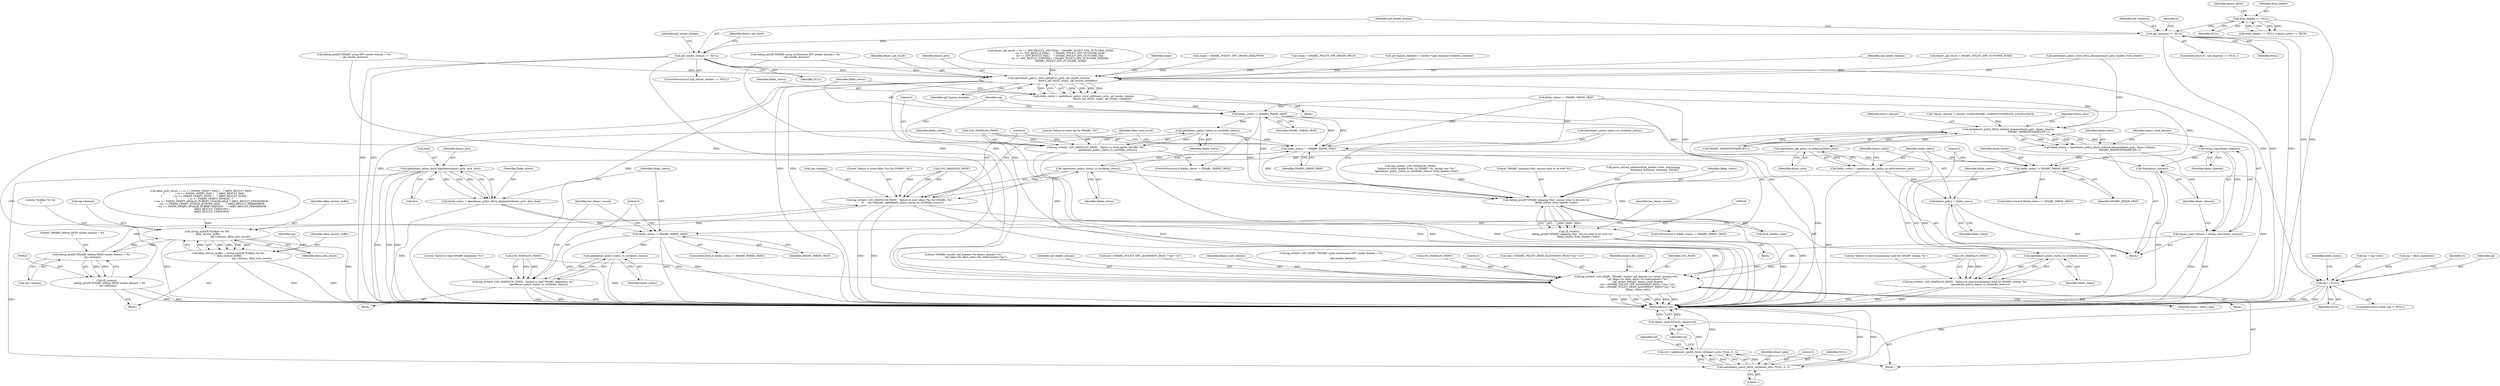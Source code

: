 digraph "0_exim_5b7a7c051c9ab9ee7c924a611f90ef2be03e0ad0@API" {
"1000242" [label="(Call,spf_sender_domain == NULL)"];
"1000237" [label="(Call,spf_response == NULL)"];
"1000149" [label="(Call,from_header == NULL)"];
"1000362" [label="(Call,opendmarc_policy_store_spf(dmarc_pctx, spf_sender_domain,\n                                                dmarc_spf_result, origin, spf_human_readable))"];
"1000360" [label="(Call,libdm_status = opendmarc_policy_store_spf(dmarc_pctx, spf_sender_domain,\n                                                dmarc_spf_result, origin, spf_human_readable))"];
"1000369" [label="(Call,libdm_status != DMARC_PARSE_OKAY)"];
"1000378" [label="(Call,opendmarc_policy_status_to_str(libdm_status))"];
"1000372" [label="(Call,log_write(0, LOG_MAIN|LOG_PANIC, \"failure to store spf for DMARC: %s\",\n                             opendmarc_policy_status_to_str(libdm_status)))"];
"1000429" [label="(Call,libdm_status != DMARC_PARSE_OKAY)"];
"1000441" [label="(Call,opendmarc_policy_status_to_str(libdm_status))"];
"1000432" [label="(Call,log_write(0, LOG_MAIN|LOG_PANIC, \"failure to store dkim (%s) for DMARC: %s\",\n        \t\t     sig->domain, opendmarc_policy_status_to_str(libdm_status)))"];
"1000483" [label="(Call,string_sprintf(\"%sdkim %s %d\n\", dkim_history_buffer,\n                                                             sig->domain, dkim_ares_result))"];
"1000423" [label="(Call,debug_printf(\"DMARC adding DKIM sender domain = %s\n\", sig->domain))"];
"1000421" [label="(Call,(D_receive)\n        debug_printf(\"DMARC adding DKIM sender domain = %s\n\", sig->domain))"];
"1000481" [label="(Call,dkim_history_buffer = string_sprintf(\"%sdkim %s %d\n\", dkim_history_buffer,\n                                                             sig->domain, dkim_ares_result))"];
"1000529" [label="(Call,debug_printf(\"DMARC skipping (%d), unsure what to do with %s\",\n                        libdm_status, from_header->text))"];
"1000527" [label="(Call,(D_receive)\n          debug_printf(\"DMARC skipping (%d), unsure what to do with %s\",\n                        libdm_status, from_header->text))"];
"1000563" [label="(Call,libdm_status != DMARC_PARSE_OKAY)"];
"1000573" [label="(Call,opendmarc_policy_status_to_str(libdm_status))"];
"1000567" [label="(Call,log_write(0, LOG_MAIN|LOG_PANIC, \"failure to read domainname used for DMARC lookup: %s\",\n                                       opendmarc_policy_status_to_str(libdm_status)))"];
"1000650" [label="(Call,libdm_status != DMARC_PARSE_OKAY)"];
"1000660" [label="(Call,opendmarc_policy_status_to_str(libdm_status))"];
"1000654" [label="(Call,log_write(0, LOG_MAIN|LOG_PANIC, \"failure to read DMARC alignment: %s\",\n                                       opendmarc_policy_status_to_str(libdm_status)))"];
"1000550" [label="(Call,opendmarc_policy_fetch_utilized_domain(dmarc_pctx, dmarc_domain,\n        \t                                          DMARC_MAXHOSTNAMELEN-1))"];
"1000548" [label="(Call,libdm_status = opendmarc_policy_fetch_utilized_domain(dmarc_pctx, dmarc_domain,\n        \t                                          DMARC_MAXHOSTNAMELEN-1))"];
"1000558" [label="(Call,string_copy(dmarc_domain))"];
"1000556" [label="(Call,dmarc_used_domain = string_copy(dmarc_domain))"];
"1000667" [label="(Call,log_write(0, LOG_MAIN, \"DMARC results: spf_domain=%s dmarc_domain=%s \"\n                             \"spf_align=%s dkim_align=%s enforcement='%s'\",\n                             spf_sender_domain, dmarc_used_domain,\n                             (sa==DMARC_POLICY_SPF_ALIGNMENT_PASS) ?\"yes\":\"no\",\n                             (da==DMARC_POLICY_DKIM_ALIGNMENT_PASS)?\"yes\":\"no\",\n                             dmarc_status_text))"];
"1000560" [label="(Call,free(dmarc_domain))"];
"1000577" [label="(Call,opendmarc_get_policy_to_enforce(dmarc_pctx))"];
"1000575" [label="(Call,libdm_status = opendmarc_get_policy_to_enforce(dmarc_pctx))"];
"1000579" [label="(Call,dmarc_policy = libdm_status)"];
"1000643" [label="(Call,opendmarc_policy_fetch_alignment(dmarc_pctx, &da, &sa))"];
"1000641" [label="(Call,libdm_status = opendmarc_policy_fetch_alignment(dmarc_pctx, &da, &sa))"];
"1000691" [label="(Call,opendmarc_policy_fetch_ruf(dmarc_pctx, NULL, 0, 1))"];
"1000689" [label="(Call,ruf = opendmarc_policy_fetch_ruf(dmarc_pctx, NULL, 0, 1))"];
"1000696" [label="(Call,dmarc_send_forensic_report(ruf))"];
"1000385" [label="(Call,sig != NULL)"];
"1000670" [label="(Literal,\"DMARC results: spf_domain=%s dmarc_domain=%s \"\n                             \"spf_align=%s dkim_align=%s enforcement='%s'\")"];
"1000430" [label="(Identifier,libdm_status)"];
"1000431" [label="(Identifier,DMARC_PARSE_OKAY)"];
"1000496" [label="(Identifier,libdm_status)"];
"1000651" [label="(Identifier,libdm_status)"];
"1000695" [label="(Literal,1)"];
"1000437" [label="(Literal,\"failure to store dkim (%s) for DMARC: %s\")"];
"1000433" [label="(Literal,0)"];
"1000428" [label="(ControlStructure,if (libdm_status != DMARC_PARSE_OKAY))"];
"1000377" [label="(Literal,\"failure to store spf for DMARC: %s\")"];
"1000365" [label="(Identifier,dmarc_spf_result)"];
"1000497" [label="(Block,)"];
"1000690" [label="(Identifier,ruf)"];
"1000222" [label="(Call,log_write(0, LOG_MAIN|LOG_PANIC,\n                \"failure to store header From: in DMARC: %s, header was '%s'\",\n                opendmarc_policy_status_to_str(libdm_status), from_header->text))"];
"1000425" [label="(Call,sig->domain)"];
"1000642" [label="(Identifier,libdm_status)"];
"1000372" [label="(Call,log_write(0, LOG_MAIN|LOG_PANIC, \"failure to store spf for DMARC: %s\",\n                             opendmarc_policy_status_to_str(libdm_status)))"];
"1000557" [label="(Identifier,dmarc_used_domain)"];
"1000242" [label="(Call,spf_sender_domain == NULL)"];
"1000149" [label="(Call,from_header == NULL)"];
"1000643" [label="(Call,opendmarc_policy_fetch_alignment(dmarc_pctx, &da, &sa))"];
"1000659" [label="(Literal,\"failure to read DMARC alignment: %s\")"];
"1000482" [label="(Identifier,dkim_history_buffer)"];
"1000387" [label="(Identifier,NULL)"];
"1000214" [label="(Call,opendmarc_policy_store_from_domain(dmarc_pctx, header_from_sender))"];
"1000238" [label="(Identifier,spf_response)"];
"1000647" [label="(Call,&sa)"];
"1000579" [label="(Call,dmarc_policy = libdm_status)"];
"1000421" [label="(Call,(D_receive)\n        debug_printf(\"DMARC adding DKIM sender domain = %s\n\", sig->domain))"];
"1000378" [label="(Call,opendmarc_policy_status_to_str(libdm_status))"];
"1000575" [label="(Call,libdm_status = opendmarc_get_policy_to_enforce(dmarc_pctx))"];
"1000692" [label="(Identifier,dmarc_pctx)"];
"1000530" [label="(Literal,\"DMARC skipping (%d), unsure what to do with %s\")"];
"1000650" [label="(Call,libdm_status != DMARC_PARSE_OKAY)"];
"1000186" [label="(Call,parse_extract_address(from_header->text, &errormsg,\n                              &dummy, &dummy, &domain, FALSE))"];
"1000367" [label="(Identifier,spf_human_readable)"];
"1000119" [label="(Block,)"];
"1000581" [label="(Identifier,libdm_status)"];
"1000694" [label="(Literal,0)"];
"1000483" [label="(Call,string_sprintf(\"%sdkim %s %d\n\", dkim_history_buffer,\n                                                             sig->domain, dkim_ares_result))"];
"1000490" [label="(Call,sig = sig->next)"];
"1000481" [label="(Call,dkim_history_buffer = string_sprintf(\"%sdkim %s %d\n\", dkim_history_buffer,\n                                                             sig->domain, dkim_ares_result))"];
"1000484" [label="(Literal,\"%sdkim %s %d\n\")"];
"1000671" [label="(Identifier,spf_sender_domain)"];
"1000363" [label="(Identifier,dmarc_pctx)"];
"1000654" [label="(Call,log_write(0, LOG_MAIN|LOG_PANIC, \"failure to read DMARC alignment: %s\",\n                                       opendmarc_policy_status_to_str(libdm_status)))"];
"1000384" [label="(ControlStructure,while (sig != NULL))"];
"1000661" [label="(Identifier,libdm_status)"];
"1000577" [label="(Call,opendmarc_get_policy_to_enforce(dmarc_pctx))"];
"1000565" [label="(Identifier,DMARC_PARSE_OKAY)"];
"1000349" [label="(Call,debug_printf(\"DMARC using SPF sender domain = %s\n\", spf_sender_domain))"];
"1000697" [label="(Identifier,ruf)"];
"1000673" [label="(Call,(sa==DMARC_POLICY_SPF_ALIGNMENT_PASS) ?\"yes\":\"no\")"];
"1000644" [label="(Identifier,dmarc_pctx)"];
"1000563" [label="(Call,libdm_status != DMARC_PARSE_OKAY)"];
"1000236" [label="(ControlStructure,if ( spf_response == NULL ))"];
"1000388" [label="(Block,)"];
"1000564" [label="(Identifier,libdm_status)"];
"1000664" [label="(Identifier,has_dmarc_record)"];
"1000272" [label="(Identifier,sr)"];
"1000698" [label="(MethodReturn,int)"];
"1000442" [label="(Identifier,libdm_status)"];
"1000360" [label="(Call,libdm_status = opendmarc_policy_store_spf(dmarc_pctx, spf_sender_domain,\n                                                dmarc_spf_result, origin, spf_human_readable))"];
"1000689" [label="(Call,ruf = opendmarc_policy_fetch_ruf(dmarc_pctx, NULL, 0, 1))"];
"1000370" [label="(Identifier,libdm_status)"];
"1000653" [label="(Block,)"];
"1000486" [label="(Call,sig->domain)"];
"1000148" [label="(Call,from_header == NULL || dmarc_abort == TRUE)"];
"1000381" [label="(Identifier,sig)"];
"1000256" [label="(Call,debug_printf(\"DMARC using synthesized SPF sender domain = %s\n\", spf_sender_domain))"];
"1000443" [label="(Call,dkim_ares_result = ( vs == PDKIM_VERIFY_PASS )    ? ARES_RESULT_PASS :\n        \t              ( vs == PDKIM_VERIFY_FAIL )    ? ARES_RESULT_FAIL :\n        \t              ( vs == PDKIM_VERIFY_NONE )    ? ARES_RESULT_NONE :\n        \t              ( vs == PDKIM_VERIFY_INVALID ) ?\n                           ( ves == PDKIM_VERIFY_INVALID_PUBKEY_UNAVAILABLE ? ARES_RESULT_PERMERROR :\n                             ves == PDKIM_VERIFY_INVALID_BUFFER_SIZE        ? ARES_RESULT_PERMERROR :\n                             ves == PDKIM_VERIFY_INVALID_PUBKEY_PARSING     ? ARES_RESULT_PERMERROR :\n                             ARES_RESULT_UNKNOWN ) :\n                          ARES_RESULT_UNKNOWN)"];
"1000672" [label="(Identifier,dmarc_used_domain)"];
"1000424" [label="(Literal,\"DMARC adding DKIM sender domain = %s\n\")"];
"1000385" [label="(Call,sig != NULL)"];
"1000552" [label="(Identifier,dmarc_domain)"];
"1000693" [label="(Identifier,NULL)"];
"1000368" [label="(ControlStructure,if (libdm_status != DMARC_PARSE_OKAY))"];
"1000429" [label="(Call,libdm_status != DMARC_PARSE_OKAY)"];
"1000641" [label="(Call,libdm_status = opendmarc_policy_fetch_alignment(dmarc_pctx, &da, &sa))"];
"1000249" [label="(Call,log_write(0, LOG_MAIN, \"DMARC using synthesized SPF sender domain = %s\n\",\n                               spf_sender_domain))"];
"1000691" [label="(Call,opendmarc_policy_fetch_ruf(dmarc_pctx, NULL, 0, 1))"];
"1000239" [label="(Identifier,NULL)"];
"1000361" [label="(Identifier,libdm_status)"];
"1000218" [label="(Call,libdm_status != DMARC_PARSE_OKAY)"];
"1000652" [label="(Identifier,DMARC_PARSE_OKAY)"];
"1000276" [label="(Call,dmarc_spf_result = (sr == SPF_RESULT_NEUTRAL)  ? DMARC_POLICY_SPF_OUTCOME_NONE :\n                         (sr == SPF_RESULT_PASS)     ? DMARC_POLICY_SPF_OUTCOME_PASS :\n                         (sr == SPF_RESULT_FAIL)     ? DMARC_POLICY_SPF_OUTCOME_FAIL :\n                         (sr == SPF_RESULT_SOFTFAIL) ? DMARC_POLICY_SPF_OUTCOME_TMPFAIL :\n                         DMARC_POLICY_SPF_OUTCOME_NONE)"];
"1000572" [label="(Literal,\"failure to read domainname used for DMARC lookup: %s\")"];
"1000151" [label="(Identifier,NULL)"];
"1000685" [label="(Identifier,dmarc_status_text)"];
"1000667" [label="(Call,log_write(0, LOG_MAIN, \"DMARC results: spf_domain=%s dmarc_domain=%s \"\n                             \"spf_align=%s dkim_align=%s enforcement='%s'\",\n                             spf_sender_domain, dmarc_used_domain,\n                             (sa==DMARC_POLICY_SPF_ALIGNMENT_PASS) ?\"yes\":\"no\",\n                             (da==DMARC_POLICY_DKIM_ALIGNMENT_PASS)?\"yes\":\"no\",\n                             dmarc_status_text))"];
"1000260" [label="(Identifier,dmarc_spf_result)"];
"1000244" [label="(Identifier,NULL)"];
"1000432" [label="(Call,log_write(0, LOG_MAIN|LOG_PANIC, \"failure to store dkim (%s) for DMARC: %s\",\n        \t\t     sig->domain, opendmarc_policy_status_to_str(libdm_status)))"];
"1000241" [label="(ControlStructure,if (spf_sender_domain == NULL))"];
"1000527" [label="(Call,(D_receive)\n          debug_printf(\"DMARC skipping (%d), unsure what to do with %s\",\n                        libdm_status, from_header->text))"];
"1000153" [label="(Identifier,dmarc_abort)"];
"1000366" [label="(Identifier,origin)"];
"1000569" [label="(Call,LOG_MAIN|LOG_PANIC)"];
"1000337" [label="(Call,origin = DMARC_POLICY_SPF_ORIGIN_MAILFROM)"];
"1000549" [label="(Identifier,libdm_status)"];
"1000567" [label="(Call,log_write(0, LOG_MAIN|LOG_PANIC, \"failure to read domainname used for DMARC lookup: %s\",\n                                       opendmarc_policy_status_to_str(libdm_status)))"];
"1000362" [label="(Call,opendmarc_policy_store_spf(dmarc_pctx, spf_sender_domain,\n                                                dmarc_spf_result, origin, spf_human_readable))"];
"1000380" [label="(Call,sig = dkim_signatures)"];
"1000560" [label="(Call,free(dmarc_domain))"];
"1000265" [label="(Call,origin = DMARC_POLICY_SPF_ORIGIN_HELO)"];
"1000550" [label="(Call,opendmarc_policy_fetch_utilized_domain(dmarc_pctx, dmarc_domain,\n        \t                                          DMARC_MAXHOSTNAMELEN-1))"];
"1000369" [label="(Call,libdm_status != DMARC_PARSE_OKAY)"];
"1000645" [label="(Call,&da)"];
"1000444" [label="(Identifier,dkim_ares_result)"];
"1000540" [label="(Call,*dmarc_domain = (uschar *)calloc(DMARC_MAXHOSTNAMELEN, sizeof(uschar)))"];
"1000379" [label="(Identifier,libdm_status)"];
"1000666" [label="(Block,)"];
"1000371" [label="(Identifier,DMARC_PARSE_OKAY)"];
"1000655" [label="(Literal,0)"];
"1000150" [label="(Identifier,from_header)"];
"1000489" [label="(Identifier,dkim_ares_result)"];
"1000373" [label="(Literal,0)"];
"1000224" [label="(Call,LOG_MAIN|LOG_PANIC)"];
"1000531" [label="(Identifier,libdm_status)"];
"1000576" [label="(Identifier,libdm_status)"];
"1000532" [label="(Call,from_header->text)"];
"1000574" [label="(Identifier,libdm_status)"];
"1000374" [label="(Call,LOG_MAIN|LOG_PANIC)"];
"1000561" [label="(Identifier,dmarc_domain)"];
"1000359" [label="(Block,)"];
"1000247" [label="(Identifier,spf_sender_domain)"];
"1000553" [label="(Call,DMARC_MAXHOSTNAMELEN-1)"];
"1000340" [label="(Call,spf_human_readable = (uschar *)spf_response->header_comment)"];
"1000491" [label="(Identifier,sig)"];
"1000578" [label="(Identifier,dmarc_pctx)"];
"1000580" [label="(Identifier,dmarc_policy)"];
"1000668" [label="(Literal,0)"];
"1000423" [label="(Call,debug_printf(\"DMARC adding DKIM sender domain = %s\n\", sig->domain))"];
"1000679" [label="(Call,(da==DMARC_POLICY_DKIM_ALIGNMENT_PASS)?\"yes\":\"no\")"];
"1000551" [label="(Identifier,dmarc_pctx)"];
"1000548" [label="(Call,libdm_status = opendmarc_policy_fetch_utilized_domain(dmarc_pctx, dmarc_domain,\n        \t                                          DMARC_MAXHOSTNAMELEN-1))"];
"1000656" [label="(Call,LOG_MAIN|LOG_PANIC)"];
"1000687" [label="(Identifier,history_file_status)"];
"1000649" [label="(ControlStructure,if (libdm_status != DMARC_PARSE_OKAY))"];
"1000438" [label="(Call,sig->domain)"];
"1000394" [label="(Identifier,vs)"];
"1000364" [label="(Identifier,spf_sender_domain)"];
"1000556" [label="(Call,dmarc_used_domain = string_copy(dmarc_domain))"];
"1000228" [label="(Call,opendmarc_policy_status_to_str(libdm_status))"];
"1000558" [label="(Call,string_copy(dmarc_domain))"];
"1000583" [label="(Identifier,libdm_status)"];
"1000386" [label="(Identifier,sig)"];
"1000434" [label="(Call,LOG_MAIN|LOG_PANIC)"];
"1000237" [label="(Call,spf_response == NULL)"];
"1000259" [label="(Call,dmarc_spf_result = DMARC_POLICY_SPF_OUTCOME_NONE)"];
"1000562" [label="(ControlStructure,if (libdm_status != DMARC_PARSE_OKAY))"];
"1000529" [label="(Call,debug_printf(\"DMARC skipping (%d), unsure what to do with %s\",\n                        libdm_status, from_header->text))"];
"1000568" [label="(Literal,0)"];
"1000573" [label="(Call,opendmarc_policy_status_to_str(libdm_status))"];
"1000669" [label="(Identifier,LOG_MAIN)"];
"1000441" [label="(Call,opendmarc_policy_status_to_str(libdm_status))"];
"1000536" [label="(Identifier,has_dmarc_record)"];
"1000566" [label="(Block,)"];
"1000485" [label="(Identifier,dkim_history_buffer)"];
"1000696" [label="(Call,dmarc_send_forensic_report(ruf))"];
"1000559" [label="(Identifier,dmarc_domain)"];
"1000243" [label="(Identifier,spf_sender_domain)"];
"1000660" [label="(Call,opendmarc_policy_status_to_str(libdm_status))"];
"1000242" -> "1000241"  [label="AST: "];
"1000242" -> "1000244"  [label="CFG: "];
"1000243" -> "1000242"  [label="AST: "];
"1000244" -> "1000242"  [label="AST: "];
"1000247" -> "1000242"  [label="CFG: "];
"1000260" -> "1000242"  [label="CFG: "];
"1000242" -> "1000698"  [label="DDG: "];
"1000242" -> "1000698"  [label="DDG: "];
"1000237" -> "1000242"  [label="DDG: "];
"1000242" -> "1000362"  [label="DDG: "];
"1000242" -> "1000385"  [label="DDG: "];
"1000242" -> "1000667"  [label="DDG: "];
"1000237" -> "1000236"  [label="AST: "];
"1000237" -> "1000239"  [label="CFG: "];
"1000238" -> "1000237"  [label="AST: "];
"1000239" -> "1000237"  [label="AST: "];
"1000243" -> "1000237"  [label="CFG: "];
"1000272" -> "1000237"  [label="CFG: "];
"1000237" -> "1000698"  [label="DDG: "];
"1000237" -> "1000698"  [label="DDG: "];
"1000149" -> "1000237"  [label="DDG: "];
"1000237" -> "1000385"  [label="DDG: "];
"1000149" -> "1000148"  [label="AST: "];
"1000149" -> "1000151"  [label="CFG: "];
"1000150" -> "1000149"  [label="AST: "];
"1000151" -> "1000149"  [label="AST: "];
"1000153" -> "1000149"  [label="CFG: "];
"1000148" -> "1000149"  [label="CFG: "];
"1000149" -> "1000698"  [label="DDG: "];
"1000149" -> "1000148"  [label="DDG: "];
"1000149" -> "1000148"  [label="DDG: "];
"1000362" -> "1000360"  [label="AST: "];
"1000362" -> "1000367"  [label="CFG: "];
"1000363" -> "1000362"  [label="AST: "];
"1000364" -> "1000362"  [label="AST: "];
"1000365" -> "1000362"  [label="AST: "];
"1000366" -> "1000362"  [label="AST: "];
"1000367" -> "1000362"  [label="AST: "];
"1000360" -> "1000362"  [label="CFG: "];
"1000362" -> "1000698"  [label="DDG: "];
"1000362" -> "1000698"  [label="DDG: "];
"1000362" -> "1000698"  [label="DDG: "];
"1000362" -> "1000698"  [label="DDG: "];
"1000362" -> "1000360"  [label="DDG: "];
"1000362" -> "1000360"  [label="DDG: "];
"1000362" -> "1000360"  [label="DDG: "];
"1000362" -> "1000360"  [label="DDG: "];
"1000362" -> "1000360"  [label="DDG: "];
"1000214" -> "1000362"  [label="DDG: "];
"1000349" -> "1000362"  [label="DDG: "];
"1000256" -> "1000362"  [label="DDG: "];
"1000259" -> "1000362"  [label="DDG: "];
"1000276" -> "1000362"  [label="DDG: "];
"1000337" -> "1000362"  [label="DDG: "];
"1000265" -> "1000362"  [label="DDG: "];
"1000340" -> "1000362"  [label="DDG: "];
"1000362" -> "1000550"  [label="DDG: "];
"1000362" -> "1000667"  [label="DDG: "];
"1000360" -> "1000359"  [label="AST: "];
"1000361" -> "1000360"  [label="AST: "];
"1000370" -> "1000360"  [label="CFG: "];
"1000360" -> "1000698"  [label="DDG: "];
"1000360" -> "1000369"  [label="DDG: "];
"1000369" -> "1000368"  [label="AST: "];
"1000369" -> "1000371"  [label="CFG: "];
"1000370" -> "1000369"  [label="AST: "];
"1000371" -> "1000369"  [label="AST: "];
"1000373" -> "1000369"  [label="CFG: "];
"1000381" -> "1000369"  [label="CFG: "];
"1000218" -> "1000369"  [label="DDG: "];
"1000369" -> "1000378"  [label="DDG: "];
"1000369" -> "1000429"  [label="DDG: "];
"1000369" -> "1000429"  [label="DDG: "];
"1000369" -> "1000529"  [label="DDG: "];
"1000369" -> "1000563"  [label="DDG: "];
"1000378" -> "1000372"  [label="AST: "];
"1000378" -> "1000379"  [label="CFG: "];
"1000379" -> "1000378"  [label="AST: "];
"1000372" -> "1000378"  [label="CFG: "];
"1000378" -> "1000372"  [label="DDG: "];
"1000378" -> "1000429"  [label="DDG: "];
"1000378" -> "1000529"  [label="DDG: "];
"1000372" -> "1000368"  [label="AST: "];
"1000373" -> "1000372"  [label="AST: "];
"1000374" -> "1000372"  [label="AST: "];
"1000377" -> "1000372"  [label="AST: "];
"1000381" -> "1000372"  [label="CFG: "];
"1000372" -> "1000698"  [label="DDG: "];
"1000372" -> "1000698"  [label="DDG: "];
"1000372" -> "1000698"  [label="DDG: "];
"1000374" -> "1000372"  [label="DDG: "];
"1000374" -> "1000372"  [label="DDG: "];
"1000429" -> "1000428"  [label="AST: "];
"1000429" -> "1000431"  [label="CFG: "];
"1000430" -> "1000429"  [label="AST: "];
"1000431" -> "1000429"  [label="AST: "];
"1000433" -> "1000429"  [label="CFG: "];
"1000444" -> "1000429"  [label="CFG: "];
"1000441" -> "1000429"  [label="DDG: "];
"1000218" -> "1000429"  [label="DDG: "];
"1000218" -> "1000429"  [label="DDG: "];
"1000228" -> "1000429"  [label="DDG: "];
"1000429" -> "1000441"  [label="DDG: "];
"1000429" -> "1000529"  [label="DDG: "];
"1000429" -> "1000563"  [label="DDG: "];
"1000441" -> "1000432"  [label="AST: "];
"1000441" -> "1000442"  [label="CFG: "];
"1000442" -> "1000441"  [label="AST: "];
"1000432" -> "1000441"  [label="CFG: "];
"1000441" -> "1000432"  [label="DDG: "];
"1000441" -> "1000529"  [label="DDG: "];
"1000432" -> "1000428"  [label="AST: "];
"1000433" -> "1000432"  [label="AST: "];
"1000434" -> "1000432"  [label="AST: "];
"1000437" -> "1000432"  [label="AST: "];
"1000438" -> "1000432"  [label="AST: "];
"1000444" -> "1000432"  [label="CFG: "];
"1000432" -> "1000698"  [label="DDG: "];
"1000432" -> "1000698"  [label="DDG: "];
"1000432" -> "1000698"  [label="DDG: "];
"1000434" -> "1000432"  [label="DDG: "];
"1000434" -> "1000432"  [label="DDG: "];
"1000423" -> "1000432"  [label="DDG: "];
"1000432" -> "1000483"  [label="DDG: "];
"1000483" -> "1000481"  [label="AST: "];
"1000483" -> "1000489"  [label="CFG: "];
"1000484" -> "1000483"  [label="AST: "];
"1000485" -> "1000483"  [label="AST: "];
"1000486" -> "1000483"  [label="AST: "];
"1000489" -> "1000483"  [label="AST: "];
"1000481" -> "1000483"  [label="CFG: "];
"1000483" -> "1000698"  [label="DDG: "];
"1000483" -> "1000698"  [label="DDG: "];
"1000483" -> "1000423"  [label="DDG: "];
"1000483" -> "1000481"  [label="DDG: "];
"1000483" -> "1000481"  [label="DDG: "];
"1000483" -> "1000481"  [label="DDG: "];
"1000483" -> "1000481"  [label="DDG: "];
"1000481" -> "1000483"  [label="DDG: "];
"1000423" -> "1000483"  [label="DDG: "];
"1000443" -> "1000483"  [label="DDG: "];
"1000423" -> "1000421"  [label="AST: "];
"1000423" -> "1000425"  [label="CFG: "];
"1000424" -> "1000423"  [label="AST: "];
"1000425" -> "1000423"  [label="AST: "];
"1000421" -> "1000423"  [label="CFG: "];
"1000423" -> "1000421"  [label="DDG: "];
"1000423" -> "1000421"  [label="DDG: "];
"1000421" -> "1000388"  [label="AST: "];
"1000422" -> "1000421"  [label="AST: "];
"1000430" -> "1000421"  [label="CFG: "];
"1000421" -> "1000698"  [label="DDG: "];
"1000421" -> "1000698"  [label="DDG: "];
"1000481" -> "1000388"  [label="AST: "];
"1000482" -> "1000481"  [label="AST: "];
"1000491" -> "1000481"  [label="CFG: "];
"1000481" -> "1000698"  [label="DDG: "];
"1000481" -> "1000698"  [label="DDG: "];
"1000529" -> "1000527"  [label="AST: "];
"1000529" -> "1000532"  [label="CFG: "];
"1000530" -> "1000529"  [label="AST: "];
"1000531" -> "1000529"  [label="AST: "];
"1000532" -> "1000529"  [label="AST: "];
"1000527" -> "1000529"  [label="CFG: "];
"1000529" -> "1000698"  [label="DDG: "];
"1000529" -> "1000527"  [label="DDG: "];
"1000529" -> "1000527"  [label="DDG: "];
"1000529" -> "1000527"  [label="DDG: "];
"1000218" -> "1000529"  [label="DDG: "];
"1000228" -> "1000529"  [label="DDG: "];
"1000186" -> "1000529"  [label="DDG: "];
"1000222" -> "1000529"  [label="DDG: "];
"1000527" -> "1000497"  [label="AST: "];
"1000528" -> "1000527"  [label="AST: "];
"1000536" -> "1000527"  [label="CFG: "];
"1000527" -> "1000698"  [label="DDG: "];
"1000527" -> "1000698"  [label="DDG: "];
"1000563" -> "1000562"  [label="AST: "];
"1000563" -> "1000565"  [label="CFG: "];
"1000564" -> "1000563"  [label="AST: "];
"1000565" -> "1000563"  [label="AST: "];
"1000568" -> "1000563"  [label="CFG: "];
"1000576" -> "1000563"  [label="CFG: "];
"1000548" -> "1000563"  [label="DDG: "];
"1000218" -> "1000563"  [label="DDG: "];
"1000563" -> "1000573"  [label="DDG: "];
"1000563" -> "1000650"  [label="DDG: "];
"1000573" -> "1000567"  [label="AST: "];
"1000573" -> "1000574"  [label="CFG: "];
"1000574" -> "1000573"  [label="AST: "];
"1000567" -> "1000573"  [label="CFG: "];
"1000573" -> "1000567"  [label="DDG: "];
"1000567" -> "1000566"  [label="AST: "];
"1000568" -> "1000567"  [label="AST: "];
"1000569" -> "1000567"  [label="AST: "];
"1000572" -> "1000567"  [label="AST: "];
"1000576" -> "1000567"  [label="CFG: "];
"1000567" -> "1000698"  [label="DDG: "];
"1000567" -> "1000698"  [label="DDG: "];
"1000567" -> "1000698"  [label="DDG: "];
"1000569" -> "1000567"  [label="DDG: "];
"1000569" -> "1000567"  [label="DDG: "];
"1000650" -> "1000649"  [label="AST: "];
"1000650" -> "1000652"  [label="CFG: "];
"1000651" -> "1000650"  [label="AST: "];
"1000652" -> "1000650"  [label="AST: "];
"1000655" -> "1000650"  [label="CFG: "];
"1000664" -> "1000650"  [label="CFG: "];
"1000650" -> "1000698"  [label="DDG: "];
"1000650" -> "1000698"  [label="DDG: "];
"1000650" -> "1000698"  [label="DDG: "];
"1000641" -> "1000650"  [label="DDG: "];
"1000650" -> "1000660"  [label="DDG: "];
"1000660" -> "1000654"  [label="AST: "];
"1000660" -> "1000661"  [label="CFG: "];
"1000661" -> "1000660"  [label="AST: "];
"1000654" -> "1000660"  [label="CFG: "];
"1000660" -> "1000698"  [label="DDG: "];
"1000660" -> "1000654"  [label="DDG: "];
"1000654" -> "1000653"  [label="AST: "];
"1000655" -> "1000654"  [label="AST: "];
"1000656" -> "1000654"  [label="AST: "];
"1000659" -> "1000654"  [label="AST: "];
"1000664" -> "1000654"  [label="CFG: "];
"1000654" -> "1000698"  [label="DDG: "];
"1000654" -> "1000698"  [label="DDG: "];
"1000654" -> "1000698"  [label="DDG: "];
"1000656" -> "1000654"  [label="DDG: "];
"1000656" -> "1000654"  [label="DDG: "];
"1000550" -> "1000548"  [label="AST: "];
"1000550" -> "1000553"  [label="CFG: "];
"1000551" -> "1000550"  [label="AST: "];
"1000552" -> "1000550"  [label="AST: "];
"1000553" -> "1000550"  [label="AST: "];
"1000548" -> "1000550"  [label="CFG: "];
"1000550" -> "1000698"  [label="DDG: "];
"1000550" -> "1000548"  [label="DDG: "];
"1000550" -> "1000548"  [label="DDG: "];
"1000550" -> "1000548"  [label="DDG: "];
"1000214" -> "1000550"  [label="DDG: "];
"1000540" -> "1000550"  [label="DDG: "];
"1000553" -> "1000550"  [label="DDG: "];
"1000553" -> "1000550"  [label="DDG: "];
"1000550" -> "1000558"  [label="DDG: "];
"1000550" -> "1000577"  [label="DDG: "];
"1000548" -> "1000119"  [label="AST: "];
"1000549" -> "1000548"  [label="AST: "];
"1000557" -> "1000548"  [label="CFG: "];
"1000548" -> "1000698"  [label="DDG: "];
"1000558" -> "1000556"  [label="AST: "];
"1000558" -> "1000559"  [label="CFG: "];
"1000559" -> "1000558"  [label="AST: "];
"1000556" -> "1000558"  [label="CFG: "];
"1000558" -> "1000556"  [label="DDG: "];
"1000558" -> "1000560"  [label="DDG: "];
"1000556" -> "1000119"  [label="AST: "];
"1000557" -> "1000556"  [label="AST: "];
"1000561" -> "1000556"  [label="CFG: "];
"1000556" -> "1000698"  [label="DDG: "];
"1000556" -> "1000698"  [label="DDG: "];
"1000556" -> "1000667"  [label="DDG: "];
"1000667" -> "1000666"  [label="AST: "];
"1000667" -> "1000685"  [label="CFG: "];
"1000668" -> "1000667"  [label="AST: "];
"1000669" -> "1000667"  [label="AST: "];
"1000670" -> "1000667"  [label="AST: "];
"1000671" -> "1000667"  [label="AST: "];
"1000672" -> "1000667"  [label="AST: "];
"1000673" -> "1000667"  [label="AST: "];
"1000679" -> "1000667"  [label="AST: "];
"1000685" -> "1000667"  [label="AST: "];
"1000687" -> "1000667"  [label="CFG: "];
"1000667" -> "1000698"  [label="DDG: "];
"1000667" -> "1000698"  [label="DDG: "];
"1000667" -> "1000698"  [label="DDG: "];
"1000667" -> "1000698"  [label="DDG: "];
"1000667" -> "1000698"  [label="DDG: "];
"1000667" -> "1000698"  [label="DDG: "];
"1000667" -> "1000698"  [label="DDG: "];
"1000224" -> "1000667"  [label="DDG: "];
"1000656" -> "1000667"  [label="DDG: "];
"1000249" -> "1000667"  [label="DDG: "];
"1000374" -> "1000667"  [label="DDG: "];
"1000434" -> "1000667"  [label="DDG: "];
"1000569" -> "1000667"  [label="DDG: "];
"1000349" -> "1000667"  [label="DDG: "];
"1000256" -> "1000667"  [label="DDG: "];
"1000560" -> "1000119"  [label="AST: "];
"1000560" -> "1000561"  [label="CFG: "];
"1000561" -> "1000560"  [label="AST: "];
"1000564" -> "1000560"  [label="CFG: "];
"1000560" -> "1000698"  [label="DDG: "];
"1000577" -> "1000575"  [label="AST: "];
"1000577" -> "1000578"  [label="CFG: "];
"1000578" -> "1000577"  [label="AST: "];
"1000575" -> "1000577"  [label="CFG: "];
"1000577" -> "1000575"  [label="DDG: "];
"1000577" -> "1000643"  [label="DDG: "];
"1000575" -> "1000119"  [label="AST: "];
"1000576" -> "1000575"  [label="AST: "];
"1000580" -> "1000575"  [label="CFG: "];
"1000575" -> "1000698"  [label="DDG: "];
"1000575" -> "1000579"  [label="DDG: "];
"1000579" -> "1000119"  [label="AST: "];
"1000579" -> "1000581"  [label="CFG: "];
"1000580" -> "1000579"  [label="AST: "];
"1000581" -> "1000579"  [label="AST: "];
"1000583" -> "1000579"  [label="CFG: "];
"1000579" -> "1000698"  [label="DDG: "];
"1000643" -> "1000641"  [label="AST: "];
"1000643" -> "1000647"  [label="CFG: "];
"1000644" -> "1000643"  [label="AST: "];
"1000645" -> "1000643"  [label="AST: "];
"1000647" -> "1000643"  [label="AST: "];
"1000641" -> "1000643"  [label="CFG: "];
"1000643" -> "1000698"  [label="DDG: "];
"1000643" -> "1000698"  [label="DDG: "];
"1000643" -> "1000698"  [label="DDG: "];
"1000643" -> "1000641"  [label="DDG: "];
"1000643" -> "1000641"  [label="DDG: "];
"1000643" -> "1000641"  [label="DDG: "];
"1000643" -> "1000691"  [label="DDG: "];
"1000641" -> "1000119"  [label="AST: "];
"1000642" -> "1000641"  [label="AST: "];
"1000651" -> "1000641"  [label="CFG: "];
"1000641" -> "1000698"  [label="DDG: "];
"1000691" -> "1000689"  [label="AST: "];
"1000691" -> "1000695"  [label="CFG: "];
"1000692" -> "1000691"  [label="AST: "];
"1000693" -> "1000691"  [label="AST: "];
"1000694" -> "1000691"  [label="AST: "];
"1000695" -> "1000691"  [label="AST: "];
"1000689" -> "1000691"  [label="CFG: "];
"1000691" -> "1000698"  [label="DDG: "];
"1000691" -> "1000698"  [label="DDG: "];
"1000691" -> "1000689"  [label="DDG: "];
"1000691" -> "1000689"  [label="DDG: "];
"1000691" -> "1000689"  [label="DDG: "];
"1000691" -> "1000689"  [label="DDG: "];
"1000385" -> "1000691"  [label="DDG: "];
"1000689" -> "1000666"  [label="AST: "];
"1000690" -> "1000689"  [label="AST: "];
"1000697" -> "1000689"  [label="CFG: "];
"1000689" -> "1000698"  [label="DDG: "];
"1000689" -> "1000696"  [label="DDG: "];
"1000696" -> "1000666"  [label="AST: "];
"1000696" -> "1000697"  [label="CFG: "];
"1000697" -> "1000696"  [label="AST: "];
"1000698" -> "1000696"  [label="CFG: "];
"1000696" -> "1000698"  [label="DDG: "];
"1000696" -> "1000698"  [label="DDG: "];
"1000385" -> "1000384"  [label="AST: "];
"1000385" -> "1000387"  [label="CFG: "];
"1000386" -> "1000385"  [label="AST: "];
"1000387" -> "1000385"  [label="AST: "];
"1000394" -> "1000385"  [label="CFG: "];
"1000496" -> "1000385"  [label="CFG: "];
"1000385" -> "1000698"  [label="DDG: "];
"1000385" -> "1000698"  [label="DDG: "];
"1000385" -> "1000698"  [label="DDG: "];
"1000490" -> "1000385"  [label="DDG: "];
"1000380" -> "1000385"  [label="DDG: "];
}
